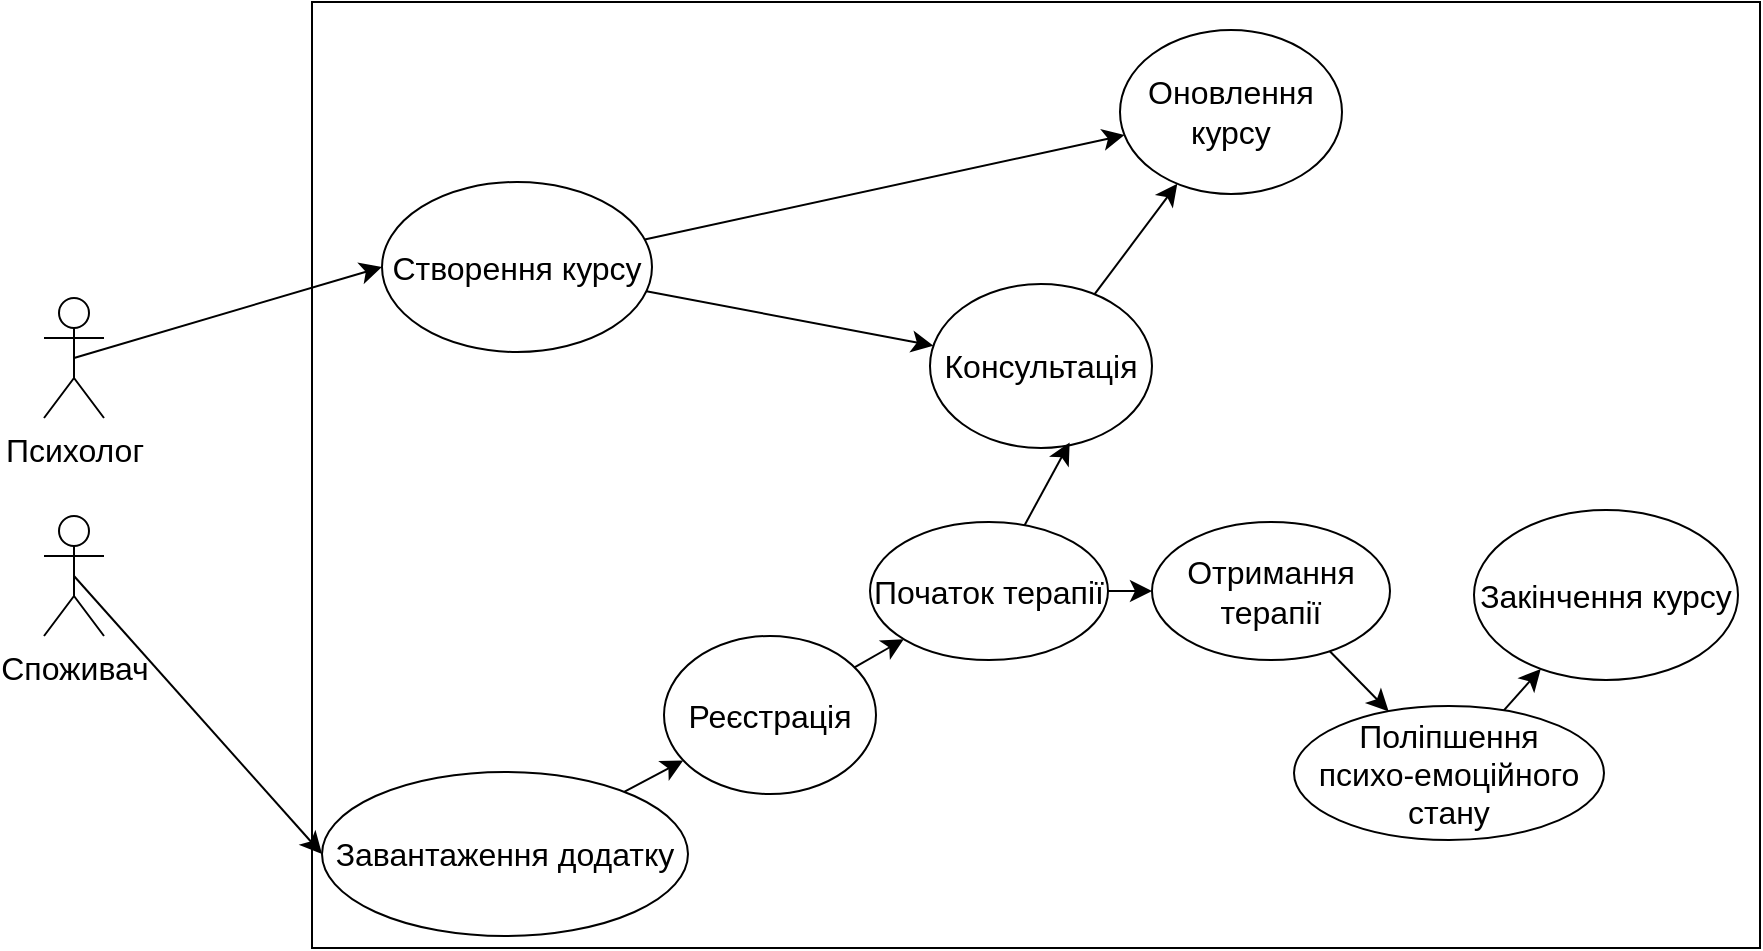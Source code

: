 <mxfile version="22.0.4" type="device">
  <diagram name="Сторінка-1" id="l1S29hMpA7wouOSOD6kj">
    <mxGraphModel dx="1447" dy="821" grid="0" gridSize="10" guides="1" tooltips="1" connect="1" arrows="1" fold="1" page="0" pageScale="1" pageWidth="827" pageHeight="1169" math="0" shadow="0">
      <root>
        <mxCell id="0" />
        <mxCell id="1" parent="0" />
        <mxCell id="zcJTPCMrcPo48gwb9o_7-1" value="" style="rounded=0;whiteSpace=wrap;html=1;fontSize=16;" vertex="1" parent="1">
          <mxGeometry x="147" y="14" width="724" height="473" as="geometry" />
        </mxCell>
        <mxCell id="zcJTPCMrcPo48gwb9o_7-27" style="edgeStyle=none;curved=1;rounded=0;orthogonalLoop=1;jettySize=auto;html=1;fontSize=12;startSize=8;endSize=8;" edge="1" parent="1" source="zcJTPCMrcPo48gwb9o_7-2" target="zcJTPCMrcPo48gwb9o_7-9">
          <mxGeometry relative="1" as="geometry" />
        </mxCell>
        <mxCell id="zcJTPCMrcPo48gwb9o_7-32" style="edgeStyle=none;curved=1;rounded=0;orthogonalLoop=1;jettySize=auto;html=1;fontSize=12;startSize=8;endSize=8;" edge="1" parent="1" source="zcJTPCMrcPo48gwb9o_7-2" target="zcJTPCMrcPo48gwb9o_7-31">
          <mxGeometry relative="1" as="geometry" />
        </mxCell>
        <mxCell id="zcJTPCMrcPo48gwb9o_7-2" value="Створення курсу" style="ellipse;whiteSpace=wrap;html=1;fontSize=16;" vertex="1" parent="1">
          <mxGeometry x="182" y="104" width="135" height="85" as="geometry" />
        </mxCell>
        <mxCell id="zcJTPCMrcPo48gwb9o_7-22" style="edgeStyle=none;curved=1;rounded=0;orthogonalLoop=1;jettySize=auto;html=1;fontSize=12;startSize=8;endSize=8;" edge="1" parent="1" source="zcJTPCMrcPo48gwb9o_7-4" target="zcJTPCMrcPo48gwb9o_7-6">
          <mxGeometry relative="1" as="geometry" />
        </mxCell>
        <mxCell id="zcJTPCMrcPo48gwb9o_7-4" value="Завантаження додатку" style="ellipse;whiteSpace=wrap;html=1;fontSize=16;" vertex="1" parent="1">
          <mxGeometry x="152" y="399" width="183" height="82" as="geometry" />
        </mxCell>
        <mxCell id="zcJTPCMrcPo48gwb9o_7-23" style="edgeStyle=none;curved=1;rounded=0;orthogonalLoop=1;jettySize=auto;html=1;fontSize=12;startSize=8;endSize=8;" edge="1" parent="1" source="zcJTPCMrcPo48gwb9o_7-6" target="zcJTPCMrcPo48gwb9o_7-8">
          <mxGeometry relative="1" as="geometry" />
        </mxCell>
        <mxCell id="zcJTPCMrcPo48gwb9o_7-6" value="Реєстрація" style="ellipse;whiteSpace=wrap;html=1;fontSize=16;" vertex="1" parent="1">
          <mxGeometry x="323" y="331" width="106" height="79" as="geometry" />
        </mxCell>
        <mxCell id="zcJTPCMrcPo48gwb9o_7-30" style="edgeStyle=none;curved=1;rounded=0;orthogonalLoop=1;jettySize=auto;html=1;fontSize=12;startSize=8;endSize=8;" edge="1" parent="1" source="zcJTPCMrcPo48gwb9o_7-8" target="zcJTPCMrcPo48gwb9o_7-29">
          <mxGeometry relative="1" as="geometry" />
        </mxCell>
        <mxCell id="zcJTPCMrcPo48gwb9o_7-8" value="Початок терапії" style="ellipse;whiteSpace=wrap;html=1;fontSize=16;" vertex="1" parent="1">
          <mxGeometry x="426" y="274" width="119" height="69" as="geometry" />
        </mxCell>
        <mxCell id="zcJTPCMrcPo48gwb9o_7-33" style="edgeStyle=none;curved=1;rounded=0;orthogonalLoop=1;jettySize=auto;html=1;fontSize=12;startSize=8;endSize=8;" edge="1" parent="1" source="zcJTPCMrcPo48gwb9o_7-9" target="zcJTPCMrcPo48gwb9o_7-31">
          <mxGeometry relative="1" as="geometry" />
        </mxCell>
        <mxCell id="zcJTPCMrcPo48gwb9o_7-9" value="Консультація" style="ellipse;whiteSpace=wrap;html=1;fontSize=16;" vertex="1" parent="1">
          <mxGeometry x="456" y="155" width="111" height="82" as="geometry" />
        </mxCell>
        <mxCell id="zcJTPCMrcPo48gwb9o_7-10" value="Закінчення курсу" style="ellipse;whiteSpace=wrap;html=1;fontSize=16;" vertex="1" parent="1">
          <mxGeometry x="728" y="268" width="132" height="85" as="geometry" />
        </mxCell>
        <mxCell id="zcJTPCMrcPo48gwb9o_7-25" style="edgeStyle=none;curved=1;rounded=0;orthogonalLoop=1;jettySize=auto;html=1;exitX=0.5;exitY=0.5;exitDx=0;exitDy=0;exitPerimeter=0;entryX=0;entryY=0.5;entryDx=0;entryDy=0;fontSize=12;startSize=8;endSize=8;" edge="1" parent="1" source="zcJTPCMrcPo48gwb9o_7-11" target="zcJTPCMrcPo48gwb9o_7-4">
          <mxGeometry relative="1" as="geometry" />
        </mxCell>
        <mxCell id="zcJTPCMrcPo48gwb9o_7-11" value="Споживач" style="shape=umlActor;verticalLabelPosition=bottom;verticalAlign=top;html=1;outlineConnect=0;fontSize=16;" vertex="1" parent="1">
          <mxGeometry x="13" y="271" width="30" height="60" as="geometry" />
        </mxCell>
        <mxCell id="zcJTPCMrcPo48gwb9o_7-26" style="edgeStyle=none;curved=1;rounded=0;orthogonalLoop=1;jettySize=auto;html=1;exitX=0.5;exitY=0.5;exitDx=0;exitDy=0;exitPerimeter=0;entryX=0;entryY=0.5;entryDx=0;entryDy=0;fontSize=12;startSize=8;endSize=8;" edge="1" parent="1" source="zcJTPCMrcPo48gwb9o_7-12" target="zcJTPCMrcPo48gwb9o_7-2">
          <mxGeometry relative="1" as="geometry" />
        </mxCell>
        <mxCell id="zcJTPCMrcPo48gwb9o_7-12" value="Психолог" style="shape=umlActor;verticalLabelPosition=bottom;verticalAlign=top;html=1;outlineConnect=0;fontSize=16;" vertex="1" parent="1">
          <mxGeometry x="13" y="162" width="30" height="60" as="geometry" />
        </mxCell>
        <mxCell id="zcJTPCMrcPo48gwb9o_7-28" style="edgeStyle=none;curved=1;rounded=0;orthogonalLoop=1;jettySize=auto;html=1;entryX=0.629;entryY=0.966;entryDx=0;entryDy=0;entryPerimeter=0;fontSize=12;startSize=8;endSize=8;" edge="1" parent="1" source="zcJTPCMrcPo48gwb9o_7-8" target="zcJTPCMrcPo48gwb9o_7-9">
          <mxGeometry relative="1" as="geometry" />
        </mxCell>
        <mxCell id="zcJTPCMrcPo48gwb9o_7-36" style="edgeStyle=none;curved=1;rounded=0;orthogonalLoop=1;jettySize=auto;html=1;fontSize=12;startSize=8;endSize=8;" edge="1" parent="1" source="zcJTPCMrcPo48gwb9o_7-29" target="zcJTPCMrcPo48gwb9o_7-35">
          <mxGeometry relative="1" as="geometry" />
        </mxCell>
        <mxCell id="zcJTPCMrcPo48gwb9o_7-29" value="Отримання терапії" style="ellipse;whiteSpace=wrap;html=1;fontSize=16;" vertex="1" parent="1">
          <mxGeometry x="567" y="274" width="119" height="69" as="geometry" />
        </mxCell>
        <mxCell id="zcJTPCMrcPo48gwb9o_7-31" value="Оновлення&lt;br&gt;курсу" style="ellipse;whiteSpace=wrap;html=1;fontSize=16;" vertex="1" parent="1">
          <mxGeometry x="551" y="28" width="111" height="82" as="geometry" />
        </mxCell>
        <mxCell id="zcJTPCMrcPo48gwb9o_7-37" style="edgeStyle=none;curved=1;rounded=0;orthogonalLoop=1;jettySize=auto;html=1;fontSize=12;startSize=8;endSize=8;" edge="1" parent="1" source="zcJTPCMrcPo48gwb9o_7-35" target="zcJTPCMrcPo48gwb9o_7-10">
          <mxGeometry relative="1" as="geometry" />
        </mxCell>
        <mxCell id="zcJTPCMrcPo48gwb9o_7-35" value="Поліпшення&lt;br&gt;психо-емоційного стану" style="ellipse;whiteSpace=wrap;html=1;fontSize=16;" vertex="1" parent="1">
          <mxGeometry x="638" y="366" width="155" height="67" as="geometry" />
        </mxCell>
      </root>
    </mxGraphModel>
  </diagram>
</mxfile>
